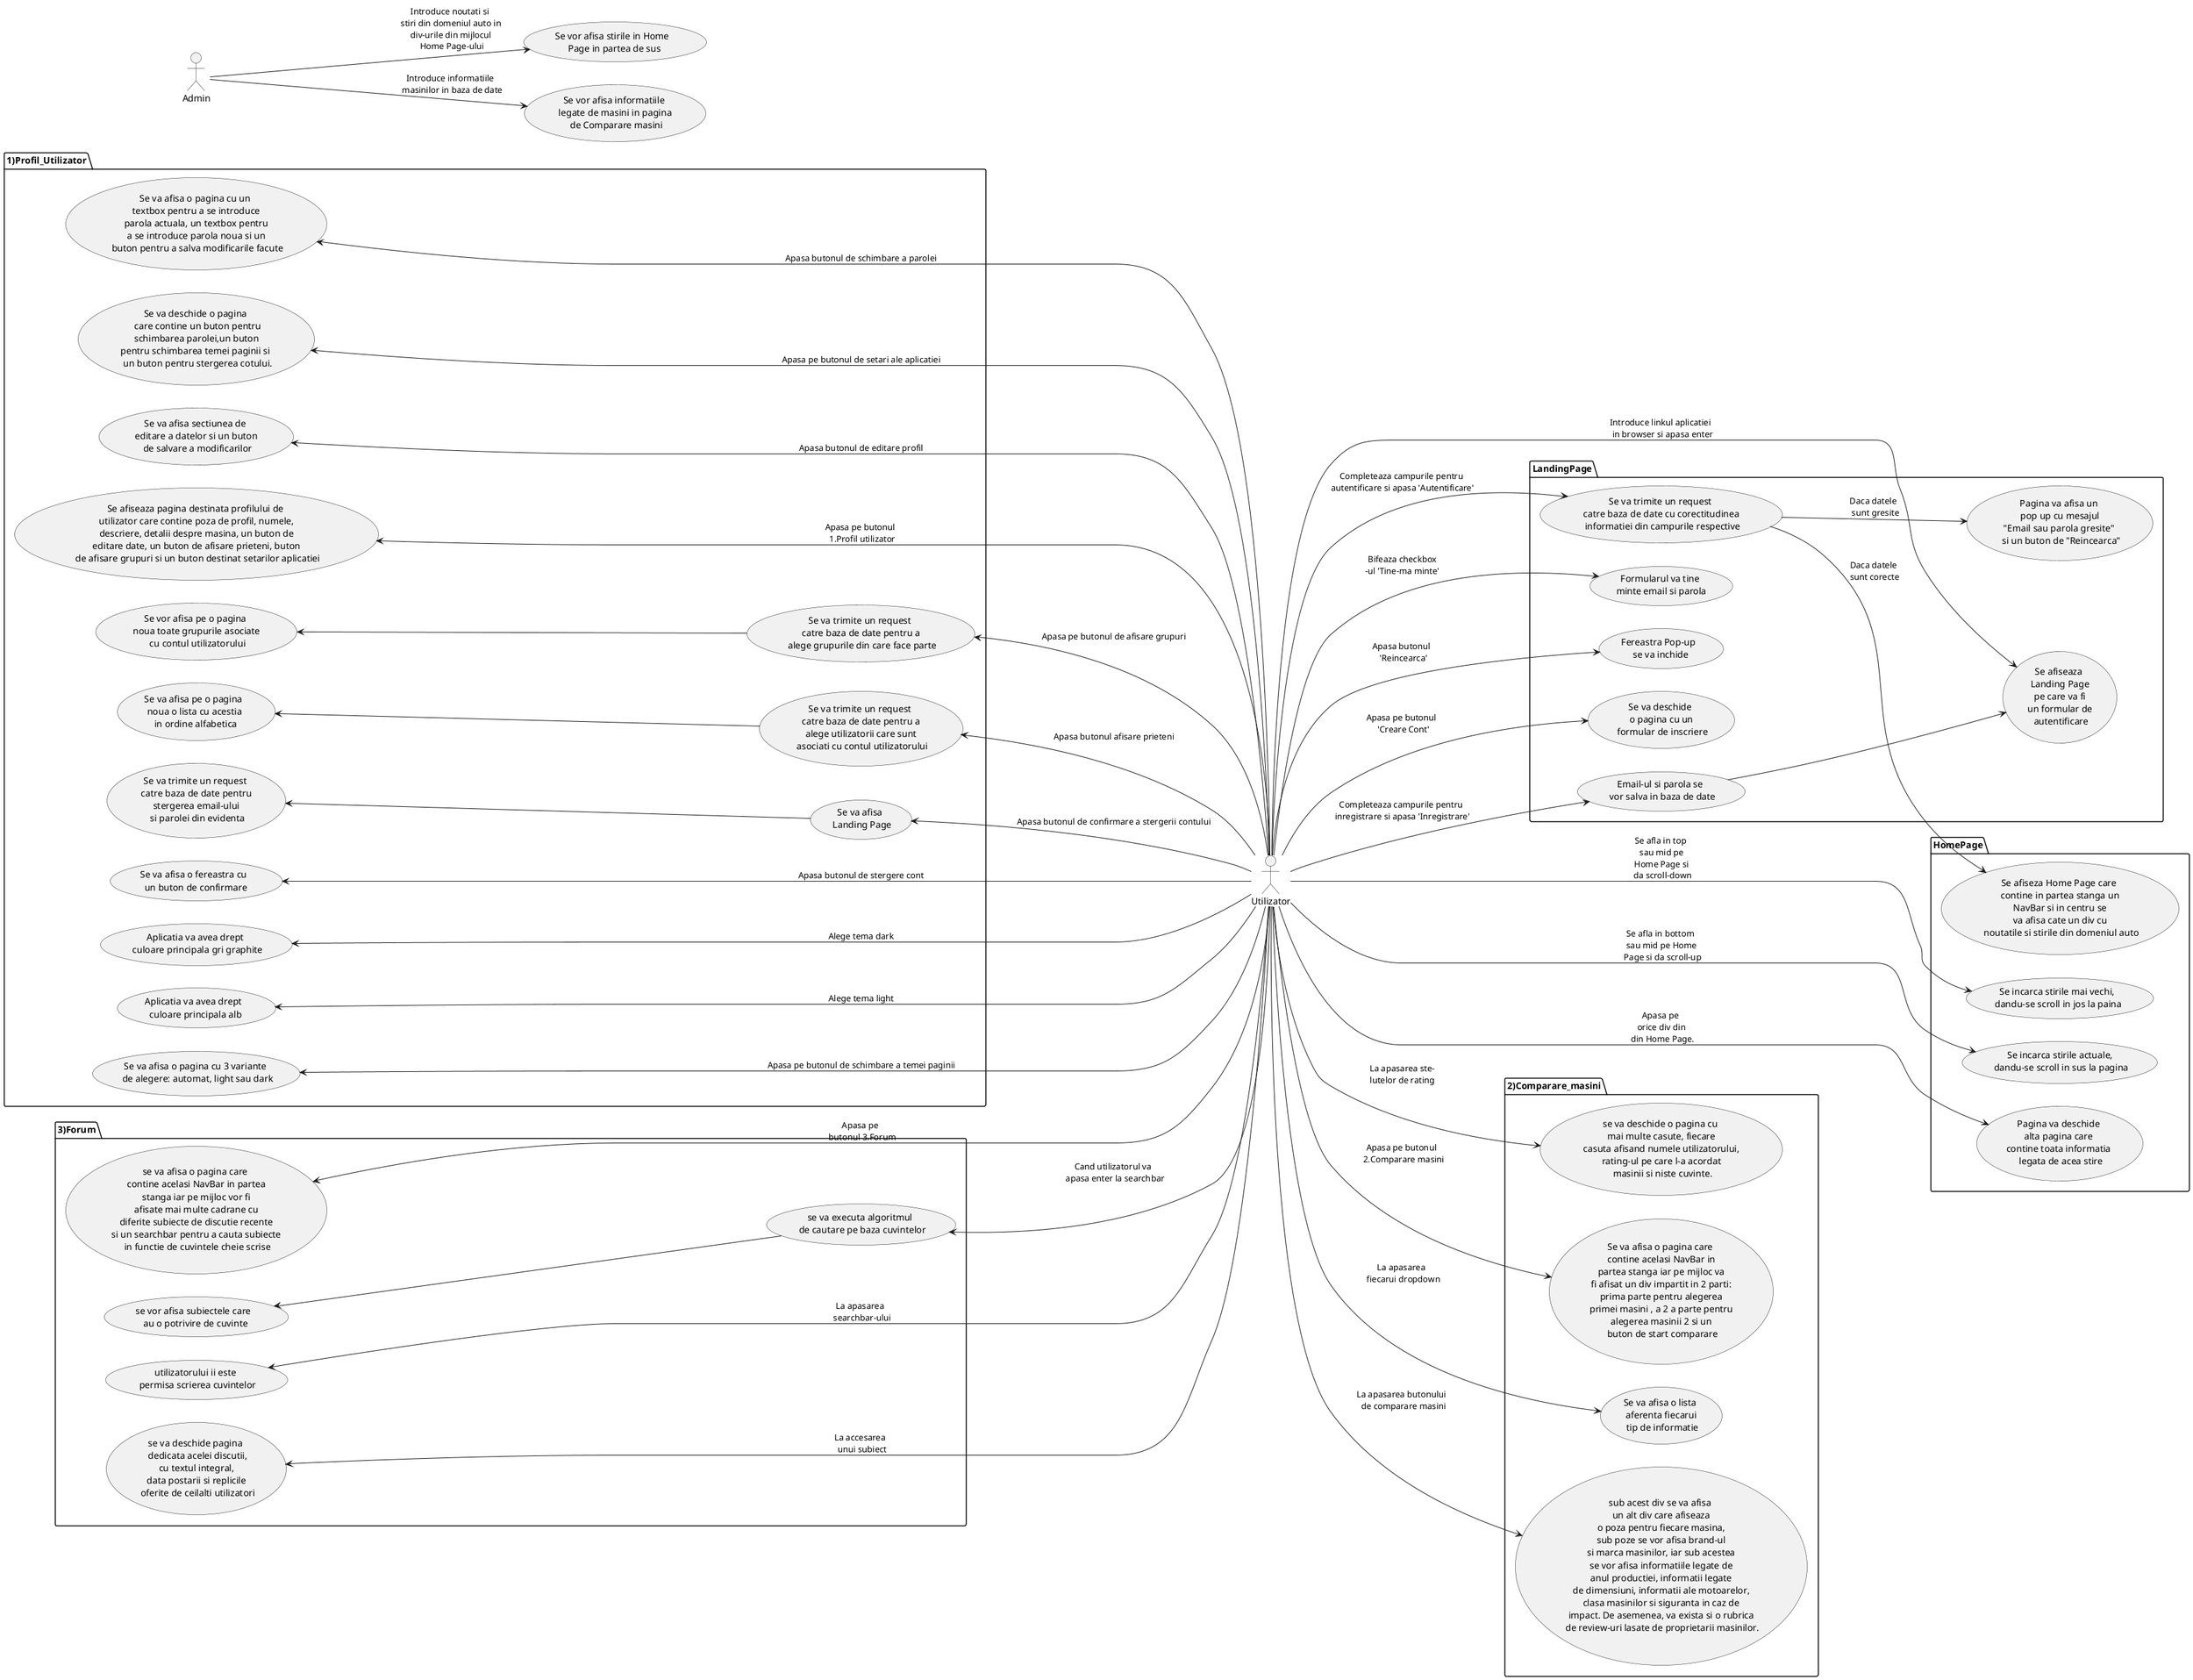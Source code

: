 @startuml
'https://plantuml.com/use-case-diagram
left to right direction
actor Utilizator as u

package LandingPage {
    usecase "Se afiseaza \n Landing Page \n pe care va fi \n un formular de \n autentificare" as UC20
    usecase "Se va deschide \n o pagina cu un \n formular de inscriere" as UC21
    usecase "Email-ul si parola se \n vor salva in baza de date" as UC22
    usecase "Se va trimite un request \n catre baza de date cu corectitudinea \n informatiei din campurile respective" as UC23
    usecase "Formularul va tine \nminte email si parola" as UC24
    usecase "Pagina va afisa un \n pop up cu mesajul \n"Email sau parola gresite" \n si un buton de "Reincearca"" as UC25
    usecase "Fereastra Pop-up \n se va inchide" as UC26
}

package HomePage {
    usecase "Se afiseza Home Page care \n contine in partea stanga un \n NavBar si in centru se \n va afisa cate un div cu \n noutatile si stirile din domeniul auto" as UC15
    usecase "Pagina va deschide \nalta pagina care \ncontine toata informatia \n legata de acea stire" as UC17
    usecase "Se incarca stirile mai vechi, \ndandu-se scroll in jos la paina" as UC18
    usecase "Se incarca stirile actuale,\n dandu-se scroll in sus la pagina" as UC19
}

package 1)Profil_Utilizator {
    usecase "Se afiseaza pagina destinata profilului de \n utilizator care contine poza de profil, numele, \n descriere, detalii despre masina, un buton de \n editare date, un buton de afisare prieteni, buton \n de afisare grupuri si un buton destinat setarilor aplicatiei" as UC1
    usecase "Se va afisa sectiunea de \n editare a datelor si un buton \n de salvare a modificarilor" as UC2
    usecase "Se va trimite un request \n catre baza de date pentru a \n alege utilizatorii care sunt \n asociati cu contul utilizatorului" as UC3
    usecase "Se va afisa pe o pagina \n noua o lista cu acestia \n in ordine alfabetica" as UC4
    usecase "Se va trimite un request \n catre baza de date pentru a \n alege grupurile din care face parte" as UC5
    usecase "Se vor afisa pe o pagina \n noua toate grupurile asociate \n cu contul utilizatorului" as UC6
    usecase "Se va deschide o pagina \n care contine un buton pentru\n schimbarea parolei,un buton \n pentru schimbarea temei paginii si  \n un buton pentru stergerea cotului." as UC7
    usecase "Se va afisa o pagina cu un \n textbox pentru a se introduce \n parola actuala, un textbox pentru \n a se introduce parola noua si un \n buton pentru a salva modificarile facute" as UC8
    usecase "Se va afisa o pagina cu 3 variante \n de alegere: automat, light sau dark" as UC9
    usecase "Aplicatia va avea drept \n culoare principala alb" as UC10
    usecase "Aplicatia va avea drept \n culoare principala gri graphite" as UC11
    usecase "Se va afisa o fereastra cu \n un buton de confirmare" as UC12
    usecase "Se va afisa \n Landing Page" as UC13
    usecase "Se va trimite un request \n catre baza de date pentru \n stergerea email-ului \n si parolei din evidenta" as UC14
}

package 2)Comparare_masini {
    usecase "Se va afisa o pagina care \n contine acelasi NavBar in \n partea stanga iar pe mijloc va \n fi afisat un div impartit in 2 parti: \n prima parte pentru alegerea \n primei masini , a 2 a parte pentru \n alegerea masinii 2 si un \n buton de start comparare" as UC27
    usecase "Se va afisa o lista \n aferenta fiecarui \n tip de informatie" as UC28
    usecase "sub acest div se va afisa \n un alt div care afiseaza \n o poza pentru fiecare masina, \n sub poze se vor afisa brand-ul \n si marca masinilor, iar sub acestea \n se vor afisa informatiile legate de \n anul productiei, informatii legate \n de dimensiuni, informatii ale motoarelor, \n clasa masinilor si siguranta in caz de \n impact. De asemenea, va exista si o rubrica \n de review-uri lasate de proprietarii masinilor." as UC29
    usecase "se va deschide o pagina cu \n mai multe casute, fiecare \n casuta afisand numele utilizatorului, \n rating-ul pe care l-a acordat \n masinii si niste cuvinte." as UC30
}

package 3)Forum {
    usecase "se va afisa o pagina care \n contine acelasi NavBar in partea \n stanga iar pe mijloc vor fi \n afisate mai multe cadrane cu \n diferite subiecte de discutie recente \n si un searchbar pentru a cauta subiecte \n in functie de cuvintele cheie scrise" as UC31
    usecase "se va deschide pagina \n dedicata acelei discutii,\n cu textul integral, \n data postarii si replicile \n oferite de ceilalti utilizatori" as UC32
    usecase "utilizatorului ii este \n permisa scrierea cuvintelor" as UC33
    usecase "se va executa algoritmul \n de cautare pe baza cuvintelor" as UC34
    usecase "se vor afisa subiectele care \n au o potrivire de cuvinte" as UC35
}

'Landing Page
u -down--> UC20: Introduce linkul aplicatiei \n in browser si apasa enter
u -down--> UC21: Apasa pe butonul \n 'Creare Cont'
u -down--> UC22:Completeaza campurile pentru \ninregistrare si apasa 'Inregistrare'
UC22 -down--> UC20
u -down--> UC23:Completeaza campurile pentru \nautentificare si apasa 'Autentificare'
u -down--> UC24:Bifeaza checkbox\n-ul 'Tine-ma minte'
UC23 -down--> UC25:Daca datele \n sunt gresite
UC23 -down--> UC15:Daca datele \nsunt corecte
u -down-->UC26:Apasa butonul \n 'Reincearca'


:Admin: --> (Se vor afisa stirile in Home \n Page in partea de sus):Introduce noutati si \n stiri din domeniul auto in \n div-urile din mijlocul \n Home Page-ului
:Admin: --> (Se vor afisa informatiile \n legate de masini in pagina \n de Comparare masini):Introduce informatiile \n masinilor in baza de date


'Home Page
u -down--> UC17:Apasa pe \n orice div din \n din Home Page.
u -down--> UC18:Se afla in top \n sau mid pe \n Home Page si \n da scroll-down
u -down--> UC19:Se afla in bottom \n sau mid pe Home \n Page si da scroll-up


'Profil Utilizator
u -up--> UC1:Apasa pe butonul \n 1.Profil utilizator
u -up--> UC2:Apasa butonul de editare profil
u -up--> UC3:Apasa butonul afisare prieteni
UC3 -up--> UC4
u -up--> UC5:Apasa pe butonul de afisare grupuri
UC5 -up--> UC6
u -up--> UC7:Apasa pe butonul de setari ale aplicatiei
u -up--> UC8:Apasa butonul de schimbare a parolei
u -up--> UC9:Apasa pe butonul de schimbare a temei paginii
u -up--> UC10:Alege tema light
u -up--> UC11:Alege tema dark
u -up--> UC12:Apasa butonul de stergere cont
u -up--> UC13:Apasa butonul de confirmare a stergerii contului
UC13 -up--> UC14


'Comparare masini
u -down--> UC27:Apasa pe butonul \n 2.Comparare masini
u -down--> UC28:La apasarea \n fiecarui dropdown
u -down--> UC29:La apasarea butonului \n de comparare masini
u -down--> UC30:La apasarea ste-\nlutelor de rating


'Forum
u -up--> UC31:Apasa pe \n butonul 3.Forum
u -up--> UC32:La accesarea \n unui subiect
u -up--> UC33:La apasarea \n searchbar-ului
u -up--> UC34:Cand utilizatorul va \n apasa enter la searchbar
UC34 -up-->UC35

@enduml
'gandeste d.p.d.v al aplicatiei(gandeste cum fac ele in spate)
'scriem si despre resursele web pe care le foloseste(de exemplu:foloseste imaginea din sursa x, ia info din x)
'use case = descrie functionalitate
'use case= caz de utilizare
'gandeste te la actori, daca utilizatorul este cel care face toate actiunile
'actorul este declansatorul